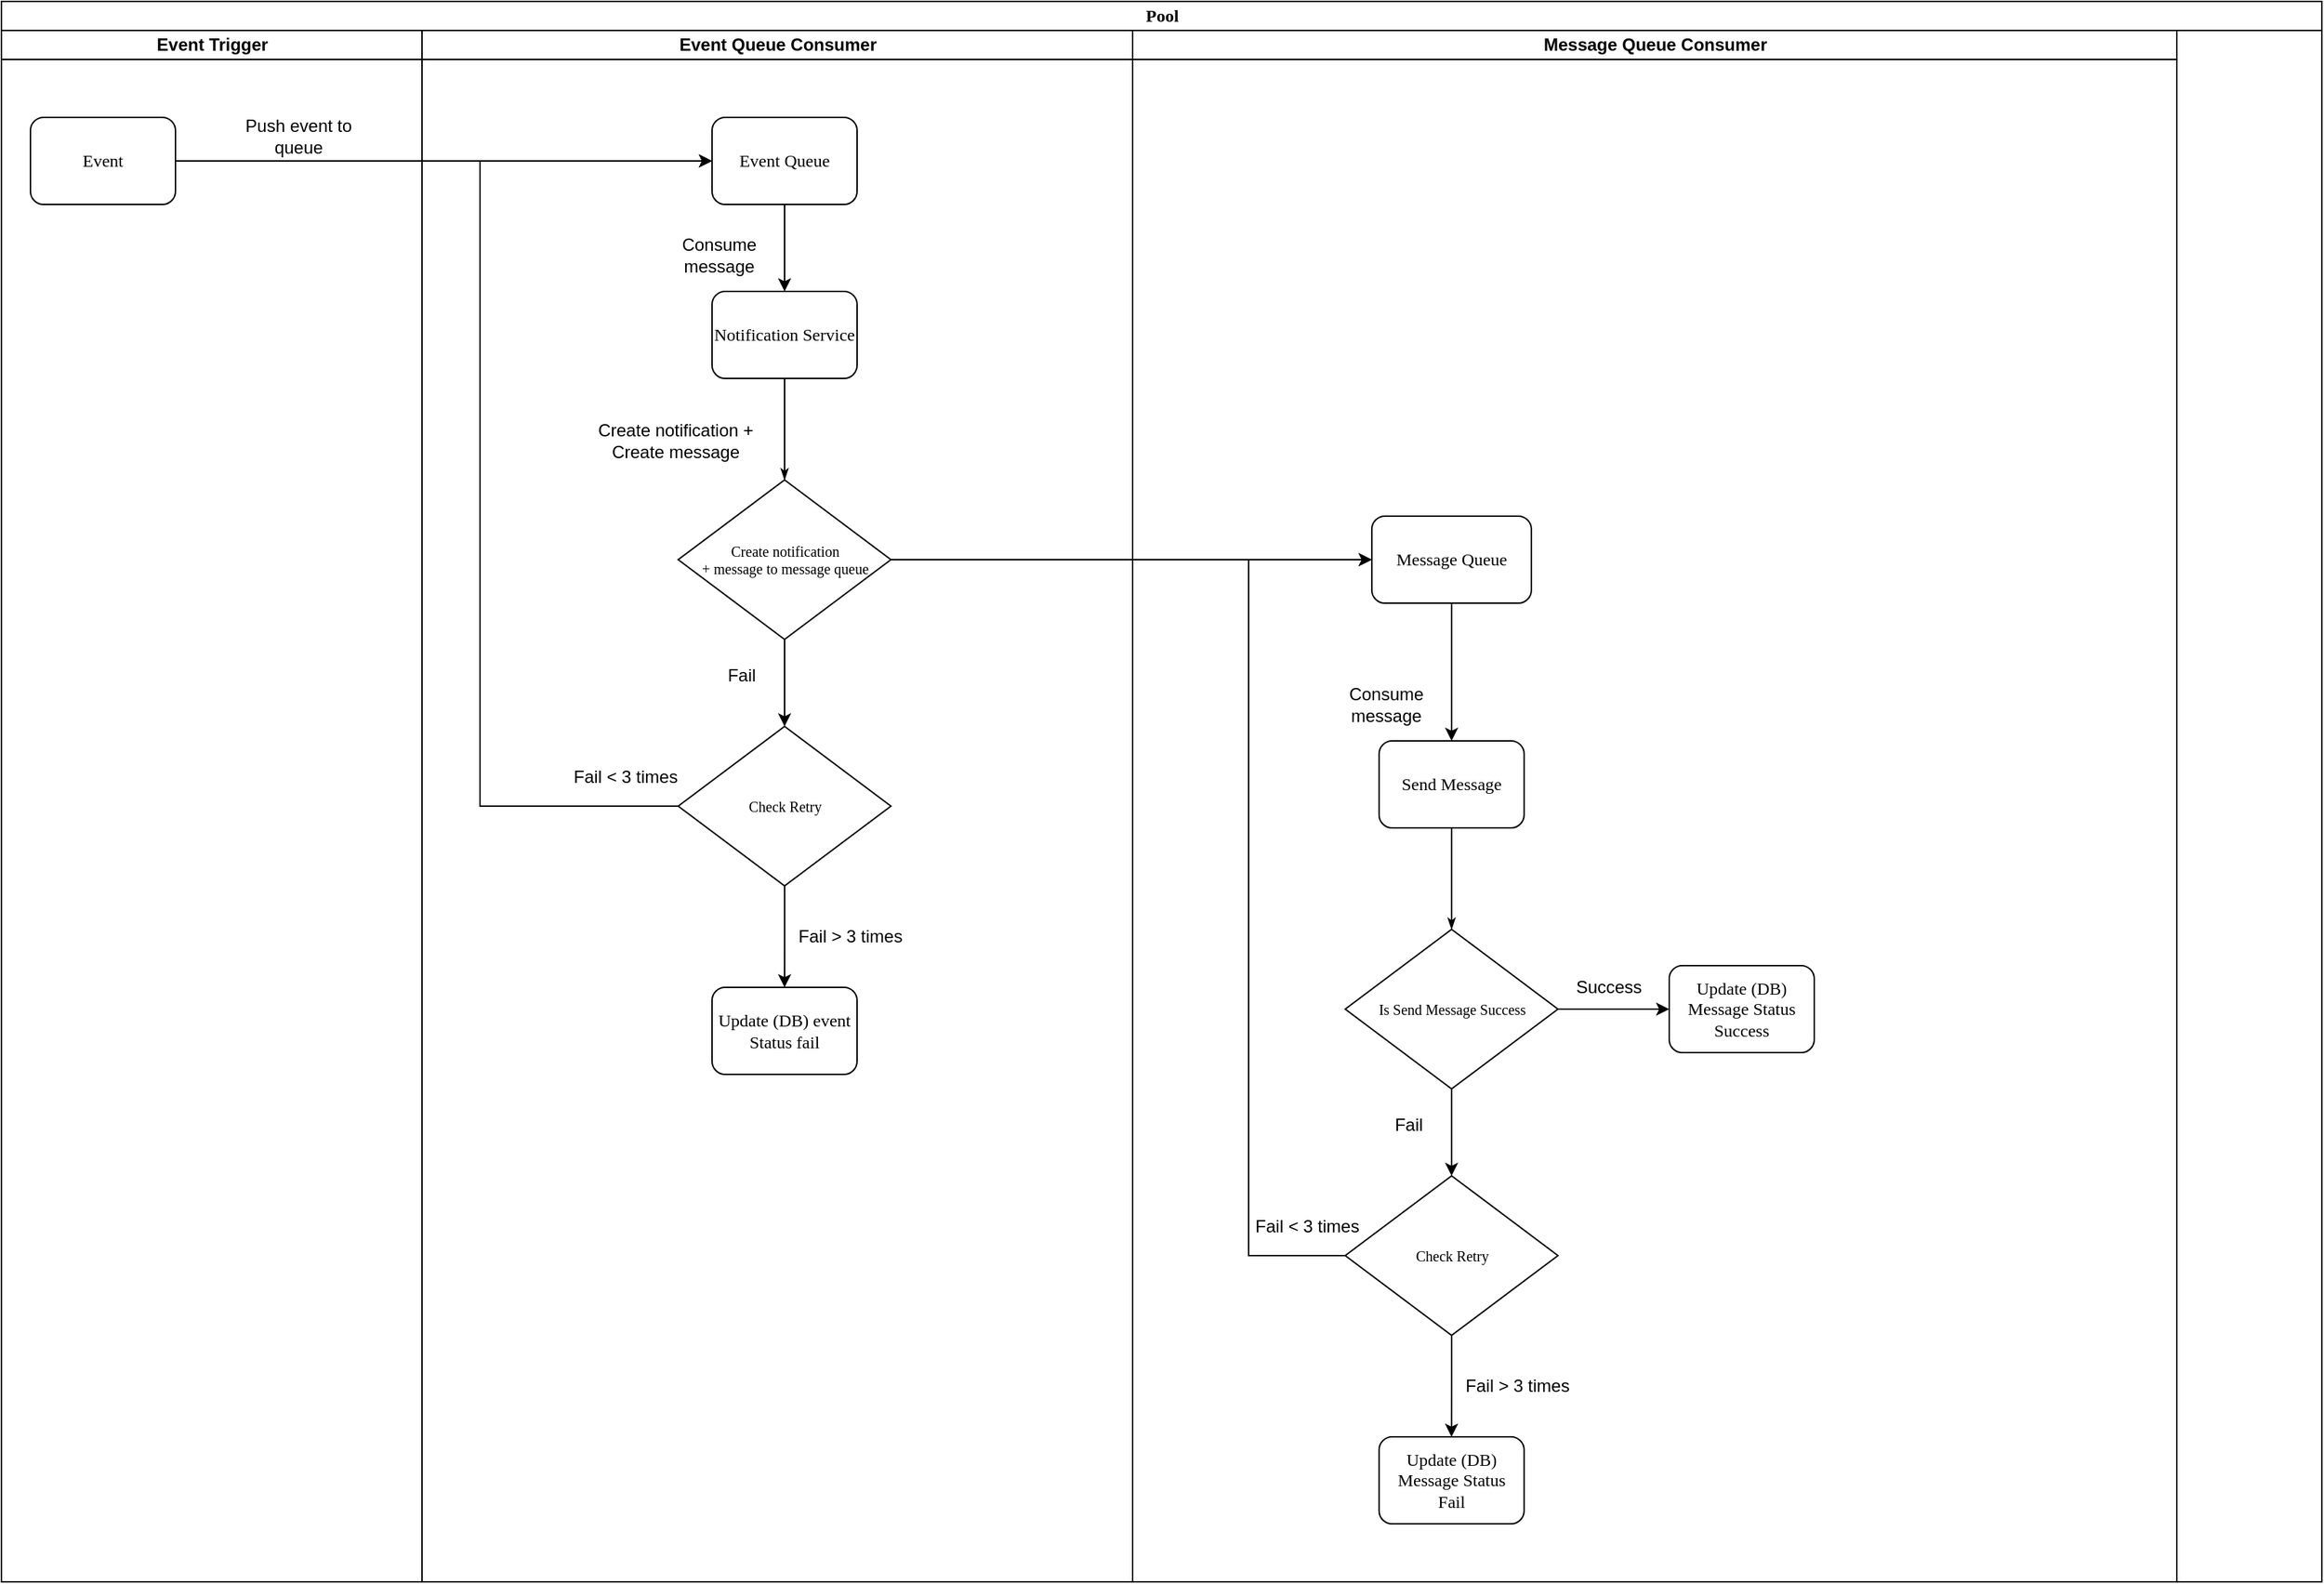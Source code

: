 <mxfile version="25.0.3">
  <diagram name="Page-1" id="74e2e168-ea6b-b213-b513-2b3c1d86103e">
    <mxGraphModel dx="1687" dy="918" grid="1" gridSize="10" guides="1" tooltips="1" connect="1" arrows="1" fold="1" page="1" pageScale="1" pageWidth="1100" pageHeight="850" background="none" math="0" shadow="0">
      <root>
        <mxCell id="0" />
        <mxCell id="1" parent="0" />
        <mxCell id="77e6c97f196da883-1" value="Pool" style="swimlane;html=1;childLayout=stackLayout;startSize=20;rounded=0;shadow=0;labelBackgroundColor=none;strokeWidth=1;fontFamily=Verdana;fontSize=12;align=center;fontStyle=1" parent="1" vertex="1">
          <mxGeometry x="70" y="40" width="1600" height="1090" as="geometry" />
        </mxCell>
        <mxCell id="77e6c97f196da883-2" value="Event Trigger" style="swimlane;html=1;startSize=20;" parent="77e6c97f196da883-1" vertex="1">
          <mxGeometry y="20" width="290" height="1070" as="geometry" />
        </mxCell>
        <mxCell id="77e6c97f196da883-8" value="Event" style="rounded=1;whiteSpace=wrap;html=1;shadow=0;labelBackgroundColor=none;strokeWidth=1;fontFamily=Verdana;fontSize=12;align=center;" parent="77e6c97f196da883-2" vertex="1">
          <mxGeometry x="20" y="60" width="100" height="60" as="geometry" />
        </mxCell>
        <mxCell id="vMlryZ87O3Lj-iwy-65q-3" value="Push event to queue" style="text;html=1;align=center;verticalAlign=middle;whiteSpace=wrap;rounded=0;" vertex="1" parent="77e6c97f196da883-2">
          <mxGeometry x="160" y="60" width="90" height="25" as="geometry" />
        </mxCell>
        <mxCell id="77e6c97f196da883-3" value="Event Queue Consumer" style="swimlane;html=1;startSize=20;" parent="77e6c97f196da883-1" vertex="1">
          <mxGeometry x="290" y="20" width="490" height="1070" as="geometry" />
        </mxCell>
        <mxCell id="vMlryZ87O3Lj-iwy-65q-4" value="Notification Service" style="rounded=1;whiteSpace=wrap;html=1;shadow=0;labelBackgroundColor=none;strokeWidth=1;fontFamily=Verdana;fontSize=12;align=center;" vertex="1" parent="77e6c97f196da883-3">
          <mxGeometry x="200" y="180" width="100" height="60" as="geometry" />
        </mxCell>
        <mxCell id="vMlryZ87O3Lj-iwy-65q-8" value="Create notification + Create message" style="text;html=1;align=center;verticalAlign=middle;whiteSpace=wrap;rounded=0;" vertex="1" parent="77e6c97f196da883-3">
          <mxGeometry x="120" y="255" width="110" height="55" as="geometry" />
        </mxCell>
        <mxCell id="vMlryZ87O3Lj-iwy-65q-25" value="" style="edgeStyle=orthogonalEdgeStyle;rounded=0;orthogonalLoop=1;jettySize=auto;html=1;" edge="1" parent="77e6c97f196da883-3" source="77e6c97f196da883-13" target="vMlryZ87O3Lj-iwy-65q-21">
          <mxGeometry relative="1" as="geometry" />
        </mxCell>
        <mxCell id="77e6c97f196da883-13" value="&lt;font size=&quot;1&quot;&gt;Create notification&lt;/font&gt;&lt;div&gt;&lt;font size=&quot;1&quot;&gt;+ message to message queue&lt;/font&gt;&lt;/div&gt;" style="rhombus;whiteSpace=wrap;html=1;rounded=0;shadow=0;labelBackgroundColor=none;strokeWidth=1;fontFamily=Verdana;fontSize=8;align=center;" parent="77e6c97f196da883-3" vertex="1">
          <mxGeometry x="176.66" y="310" width="146.67" height="110" as="geometry" />
        </mxCell>
        <mxCell id="vMlryZ87O3Lj-iwy-65q-10" style="edgeStyle=orthogonalEdgeStyle;rounded=1;html=1;labelBackgroundColor=none;startArrow=none;startFill=0;startSize=5;endArrow=classicThin;endFill=1;endSize=5;jettySize=auto;orthogonalLoop=1;strokeWidth=1;fontFamily=Verdana;fontSize=8;exitX=0.5;exitY=1;exitDx=0;exitDy=0;entryX=0.5;entryY=0;entryDx=0;entryDy=0;" edge="1" parent="77e6c97f196da883-3" source="vMlryZ87O3Lj-iwy-65q-4" target="77e6c97f196da883-13">
          <mxGeometry relative="1" as="geometry">
            <mxPoint x="550" y="555" as="sourcePoint" />
            <mxPoint x="250" y="335" as="targetPoint" />
          </mxGeometry>
        </mxCell>
        <mxCell id="vMlryZ87O3Lj-iwy-65q-12" style="edgeStyle=orthogonalEdgeStyle;rounded=0;orthogonalLoop=1;jettySize=auto;html=1;entryX=0.5;entryY=0;entryDx=0;entryDy=0;" edge="1" parent="77e6c97f196da883-3" source="vMlryZ87O3Lj-iwy-65q-11" target="vMlryZ87O3Lj-iwy-65q-4">
          <mxGeometry relative="1" as="geometry" />
        </mxCell>
        <mxCell id="vMlryZ87O3Lj-iwy-65q-11" value="Event Queue" style="rounded=1;whiteSpace=wrap;html=1;shadow=0;labelBackgroundColor=none;strokeWidth=1;fontFamily=Verdana;fontSize=12;align=center;" vertex="1" parent="77e6c97f196da883-3">
          <mxGeometry x="200" y="60" width="100" height="60" as="geometry" />
        </mxCell>
        <mxCell id="vMlryZ87O3Lj-iwy-65q-13" value="Consume message" style="text;html=1;align=center;verticalAlign=middle;whiteSpace=wrap;rounded=0;" vertex="1" parent="77e6c97f196da883-3">
          <mxGeometry x="160" y="140" width="90" height="30" as="geometry" />
        </mxCell>
        <mxCell id="vMlryZ87O3Lj-iwy-65q-16" value="Fail" style="text;html=1;align=center;verticalAlign=middle;resizable=0;points=[];autosize=1;strokeColor=none;fillColor=none;" vertex="1" parent="77e6c97f196da883-3">
          <mxGeometry x="200" y="430" width="40" height="30" as="geometry" />
        </mxCell>
        <mxCell id="vMlryZ87O3Lj-iwy-65q-27" style="edgeStyle=orthogonalEdgeStyle;rounded=0;orthogonalLoop=1;jettySize=auto;html=1;entryX=0;entryY=0.5;entryDx=0;entryDy=0;" edge="1" parent="77e6c97f196da883-3" source="vMlryZ87O3Lj-iwy-65q-21" target="vMlryZ87O3Lj-iwy-65q-11">
          <mxGeometry relative="1" as="geometry">
            <Array as="points">
              <mxPoint x="40" y="535" />
              <mxPoint x="40" y="90" />
            </Array>
          </mxGeometry>
        </mxCell>
        <mxCell id="vMlryZ87O3Lj-iwy-65q-29" style="edgeStyle=orthogonalEdgeStyle;rounded=0;orthogonalLoop=1;jettySize=auto;html=1;" edge="1" parent="77e6c97f196da883-3" source="vMlryZ87O3Lj-iwy-65q-21" target="vMlryZ87O3Lj-iwy-65q-28">
          <mxGeometry relative="1" as="geometry" />
        </mxCell>
        <mxCell id="vMlryZ87O3Lj-iwy-65q-21" value="&lt;font size=&quot;1&quot;&gt;Check Retry&lt;/font&gt;" style="rhombus;whiteSpace=wrap;html=1;rounded=0;shadow=0;labelBackgroundColor=none;strokeWidth=1;fontFamily=Verdana;fontSize=8;align=center;" vertex="1" parent="77e6c97f196da883-3">
          <mxGeometry x="176.67" y="480" width="146.67" height="110" as="geometry" />
        </mxCell>
        <mxCell id="vMlryZ87O3Lj-iwy-65q-24" value="Fail &amp;lt; 3 times" style="text;html=1;align=center;verticalAlign=middle;resizable=0;points=[];autosize=1;strokeColor=none;fillColor=none;" vertex="1" parent="77e6c97f196da883-3">
          <mxGeometry x="90" y="500" width="100" height="30" as="geometry" />
        </mxCell>
        <mxCell id="vMlryZ87O3Lj-iwy-65q-28" value="Update (DB) event Status fail" style="rounded=1;whiteSpace=wrap;html=1;shadow=0;labelBackgroundColor=none;strokeWidth=1;fontFamily=Verdana;fontSize=12;align=center;" vertex="1" parent="77e6c97f196da883-3">
          <mxGeometry x="199.99" y="660" width="100" height="60" as="geometry" />
        </mxCell>
        <mxCell id="vMlryZ87O3Lj-iwy-65q-30" value="Fail &amp;gt; 3 times" style="text;html=1;align=center;verticalAlign=middle;resizable=0;points=[];autosize=1;strokeColor=none;fillColor=none;" vertex="1" parent="77e6c97f196da883-3">
          <mxGeometry x="245" y="610" width="100" height="30" as="geometry" />
        </mxCell>
        <mxCell id="vMlryZ87O3Lj-iwy-65q-23" value="" style="edgeStyle=orthogonalEdgeStyle;rounded=0;orthogonalLoop=1;jettySize=auto;html=1;" edge="1" parent="77e6c97f196da883-1" source="77e6c97f196da883-8" target="vMlryZ87O3Lj-iwy-65q-11">
          <mxGeometry relative="1" as="geometry" />
        </mxCell>
        <mxCell id="vMlryZ87O3Lj-iwy-65q-32" value="Message Queue Consumer" style="swimlane;html=1;startSize=20;" vertex="1" parent="77e6c97f196da883-1">
          <mxGeometry x="780" y="20" width="720" height="1070" as="geometry" />
        </mxCell>
        <mxCell id="vMlryZ87O3Lj-iwy-65q-62" style="edgeStyle=orthogonalEdgeStyle;rounded=0;orthogonalLoop=1;jettySize=auto;html=1;entryX=0.5;entryY=0;entryDx=0;entryDy=0;" edge="1" parent="vMlryZ87O3Lj-iwy-65q-32" source="vMlryZ87O3Lj-iwy-65q-31" target="vMlryZ87O3Lj-iwy-65q-51">
          <mxGeometry relative="1" as="geometry" />
        </mxCell>
        <mxCell id="vMlryZ87O3Lj-iwy-65q-31" value="Message Queue" style="rounded=1;whiteSpace=wrap;html=1;shadow=0;labelBackgroundColor=none;strokeWidth=1;fontFamily=Verdana;fontSize=12;align=center;" vertex="1" parent="vMlryZ87O3Lj-iwy-65q-32">
          <mxGeometry x="164.94" y="335" width="110" height="60" as="geometry" />
        </mxCell>
        <mxCell id="vMlryZ87O3Lj-iwy-65q-51" value="Send Message" style="rounded=1;whiteSpace=wrap;html=1;shadow=0;labelBackgroundColor=none;strokeWidth=1;fontFamily=Verdana;fontSize=12;align=center;" vertex="1" parent="vMlryZ87O3Lj-iwy-65q-32">
          <mxGeometry x="169.94" y="490" width="100" height="60" as="geometry" />
        </mxCell>
        <mxCell id="vMlryZ87O3Lj-iwy-65q-53" value="" style="edgeStyle=orthogonalEdgeStyle;rounded=0;orthogonalLoop=1;jettySize=auto;html=1;" edge="1" source="vMlryZ87O3Lj-iwy-65q-54" target="vMlryZ87O3Lj-iwy-65q-59" parent="vMlryZ87O3Lj-iwy-65q-32">
          <mxGeometry relative="1" as="geometry" />
        </mxCell>
        <mxCell id="vMlryZ87O3Lj-iwy-65q-68" style="edgeStyle=orthogonalEdgeStyle;rounded=0;orthogonalLoop=1;jettySize=auto;html=1;entryX=0;entryY=0.5;entryDx=0;entryDy=0;" edge="1" parent="vMlryZ87O3Lj-iwy-65q-32" source="vMlryZ87O3Lj-iwy-65q-54" target="vMlryZ87O3Lj-iwy-65q-67">
          <mxGeometry relative="1" as="geometry" />
        </mxCell>
        <mxCell id="vMlryZ87O3Lj-iwy-65q-54" value="&lt;font size=&quot;1&quot;&gt;Is Send Message Success&lt;/font&gt;" style="rhombus;whiteSpace=wrap;html=1;rounded=0;shadow=0;labelBackgroundColor=none;strokeWidth=1;fontFamily=Verdana;fontSize=8;align=center;" vertex="1" parent="vMlryZ87O3Lj-iwy-65q-32">
          <mxGeometry x="146.6" y="620" width="146.67" height="110" as="geometry" />
        </mxCell>
        <mxCell id="vMlryZ87O3Lj-iwy-65q-55" style="edgeStyle=orthogonalEdgeStyle;rounded=1;html=1;labelBackgroundColor=none;startArrow=none;startFill=0;startSize=5;endArrow=classicThin;endFill=1;endSize=5;jettySize=auto;orthogonalLoop=1;strokeWidth=1;fontFamily=Verdana;fontSize=8;exitX=0.5;exitY=1;exitDx=0;exitDy=0;entryX=0.5;entryY=0;entryDx=0;entryDy=0;" edge="1" source="vMlryZ87O3Lj-iwy-65q-51" target="vMlryZ87O3Lj-iwy-65q-54" parent="vMlryZ87O3Lj-iwy-65q-32">
          <mxGeometry relative="1" as="geometry">
            <mxPoint x="519.94" y="865" as="sourcePoint" />
            <mxPoint x="219.94" y="645" as="targetPoint" />
          </mxGeometry>
        </mxCell>
        <mxCell id="vMlryZ87O3Lj-iwy-65q-56" value="Consume message" style="text;html=1;align=center;verticalAlign=middle;whiteSpace=wrap;rounded=0;" vertex="1" parent="vMlryZ87O3Lj-iwy-65q-32">
          <mxGeometry x="129.94" y="450" width="90" height="30" as="geometry" />
        </mxCell>
        <mxCell id="vMlryZ87O3Lj-iwy-65q-57" value="Fail" style="text;html=1;align=center;verticalAlign=middle;resizable=0;points=[];autosize=1;strokeColor=none;fillColor=none;" vertex="1" parent="vMlryZ87O3Lj-iwy-65q-32">
          <mxGeometry x="169.94" y="740" width="40" height="30" as="geometry" />
        </mxCell>
        <mxCell id="vMlryZ87O3Lj-iwy-65q-58" style="edgeStyle=orthogonalEdgeStyle;rounded=0;orthogonalLoop=1;jettySize=auto;html=1;" edge="1" source="vMlryZ87O3Lj-iwy-65q-59" target="vMlryZ87O3Lj-iwy-65q-60" parent="vMlryZ87O3Lj-iwy-65q-32">
          <mxGeometry relative="1" as="geometry" />
        </mxCell>
        <mxCell id="vMlryZ87O3Lj-iwy-65q-65" style="edgeStyle=orthogonalEdgeStyle;rounded=0;orthogonalLoop=1;jettySize=auto;html=1;entryX=0;entryY=0.5;entryDx=0;entryDy=0;" edge="1" parent="vMlryZ87O3Lj-iwy-65q-32" source="vMlryZ87O3Lj-iwy-65q-59" target="vMlryZ87O3Lj-iwy-65q-31">
          <mxGeometry relative="1" as="geometry">
            <Array as="points">
              <mxPoint x="80" y="845" />
              <mxPoint x="80" y="365" />
            </Array>
          </mxGeometry>
        </mxCell>
        <mxCell id="vMlryZ87O3Lj-iwy-65q-59" value="&lt;font size=&quot;1&quot;&gt;Check Retry&lt;/font&gt;" style="rhombus;whiteSpace=wrap;html=1;rounded=0;shadow=0;labelBackgroundColor=none;strokeWidth=1;fontFamily=Verdana;fontSize=8;align=center;" vertex="1" parent="vMlryZ87O3Lj-iwy-65q-32">
          <mxGeometry x="146.61" y="790" width="146.67" height="110" as="geometry" />
        </mxCell>
        <mxCell id="vMlryZ87O3Lj-iwy-65q-60" value="Update (DB) Message Status&lt;div&gt;Fail&lt;/div&gt;" style="rounded=1;whiteSpace=wrap;html=1;shadow=0;labelBackgroundColor=none;strokeWidth=1;fontFamily=Verdana;fontSize=12;align=center;" vertex="1" parent="vMlryZ87O3Lj-iwy-65q-32">
          <mxGeometry x="169.93" y="970" width="100" height="60" as="geometry" />
        </mxCell>
        <mxCell id="vMlryZ87O3Lj-iwy-65q-61" value="Fail &amp;gt; 3 times" style="text;html=1;align=center;verticalAlign=middle;resizable=0;points=[];autosize=1;strokeColor=none;fillColor=none;" vertex="1" parent="vMlryZ87O3Lj-iwy-65q-32">
          <mxGeometry x="214.94" y="920" width="100" height="30" as="geometry" />
        </mxCell>
        <mxCell id="vMlryZ87O3Lj-iwy-65q-66" value="Fail &amp;lt; 3 times" style="text;html=1;align=center;verticalAlign=middle;resizable=0;points=[];autosize=1;strokeColor=none;fillColor=none;" vertex="1" parent="vMlryZ87O3Lj-iwy-65q-32">
          <mxGeometry x="70" y="810" width="100" height="30" as="geometry" />
        </mxCell>
        <mxCell id="vMlryZ87O3Lj-iwy-65q-67" value="Update (DB) Message Status&lt;div&gt;Success&lt;/div&gt;" style="rounded=1;whiteSpace=wrap;html=1;shadow=0;labelBackgroundColor=none;strokeWidth=1;fontFamily=Verdana;fontSize=12;align=center;" vertex="1" parent="vMlryZ87O3Lj-iwy-65q-32">
          <mxGeometry x="370" y="645" width="100" height="60" as="geometry" />
        </mxCell>
        <mxCell id="vMlryZ87O3Lj-iwy-65q-69" value="Success" style="text;html=1;align=center;verticalAlign=middle;resizable=0;points=[];autosize=1;strokeColor=none;fillColor=none;" vertex="1" parent="vMlryZ87O3Lj-iwy-65q-32">
          <mxGeometry x="293.27" y="645" width="70" height="30" as="geometry" />
        </mxCell>
        <mxCell id="vMlryZ87O3Lj-iwy-65q-64" style="edgeStyle=orthogonalEdgeStyle;rounded=0;orthogonalLoop=1;jettySize=auto;html=1;entryX=0;entryY=0.5;entryDx=0;entryDy=0;" edge="1" parent="77e6c97f196da883-1" source="77e6c97f196da883-13" target="vMlryZ87O3Lj-iwy-65q-31">
          <mxGeometry relative="1" as="geometry" />
        </mxCell>
      </root>
    </mxGraphModel>
  </diagram>
</mxfile>
